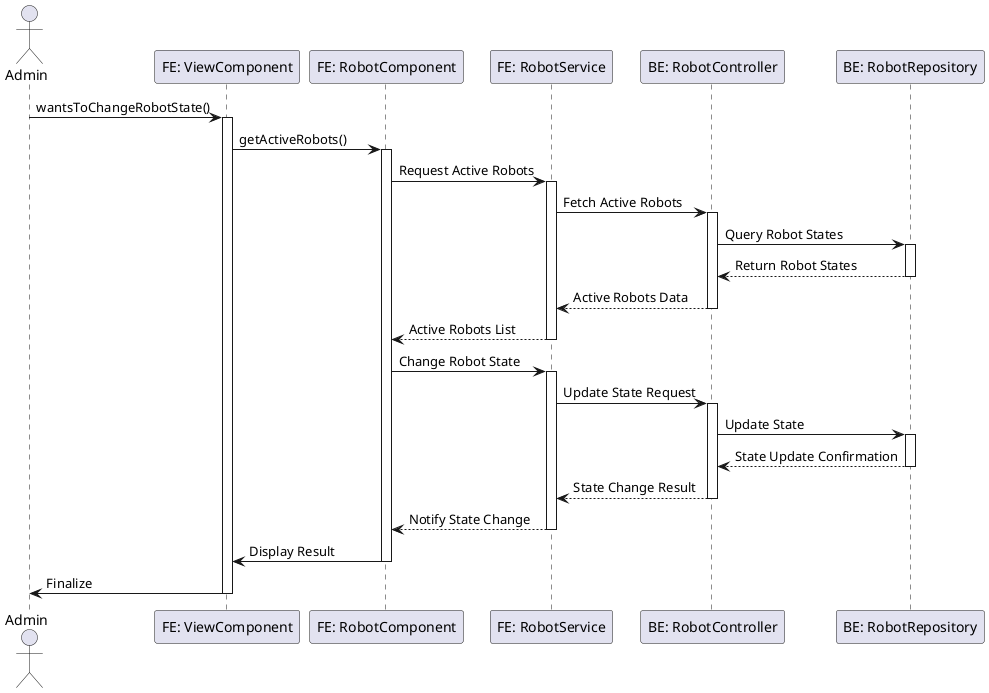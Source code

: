 @startuml
actor Admin
participant "FE: ViewComponent" as View
participant "FE: RobotComponent" as RobotComponent
participant "FE: RobotService" as RobotService
participant "BE: RobotController" as RobotController
participant "BE: RobotRepository" as RobotRepo

Admin -> View: wantsToChangeRobotState()
activate View

View -> RobotComponent: getActiveRobots()
activate RobotComponent

RobotComponent -> RobotService: Request Active Robots
activate RobotService

RobotService -> RobotController: Fetch Active Robots
activate RobotController

RobotController -> RobotRepo: Query Robot States
activate RobotRepo

RobotRepo --> RobotController: Return Robot States
deactivate RobotRepo

RobotController --> RobotService: Active Robots Data
deactivate RobotController

RobotService --> RobotComponent: Active Robots List
deactivate RobotService

RobotComponent -> RobotService: Change Robot State
activate RobotService

RobotService -> RobotController: Update State Request
activate RobotController

RobotController -> RobotRepo: Update State
activate RobotRepo

RobotRepo --> RobotController: State Update Confirmation
deactivate RobotRepo

RobotController --> RobotService: State Change Result
deactivate RobotController

RobotService --> RobotComponent: Notify State Change
deactivate RobotService

RobotComponent -> View: Display Result
deactivate RobotComponent

View -> Admin: Finalize
deactivate View
@enduml
